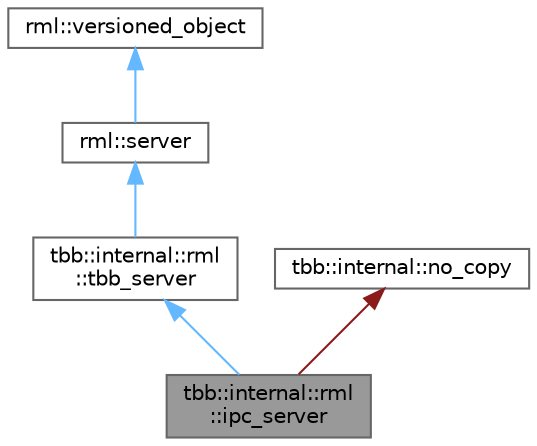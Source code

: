 digraph "tbb::internal::rml::ipc_server"
{
 // LATEX_PDF_SIZE
  bgcolor="transparent";
  edge [fontname=Helvetica,fontsize=10,labelfontname=Helvetica,labelfontsize=10];
  node [fontname=Helvetica,fontsize=10,shape=box,height=0.2,width=0.4];
  Node1 [id="Node000001",label="tbb::internal::rml\l::ipc_server",height=0.2,width=0.4,color="gray40", fillcolor="grey60", style="filled", fontcolor="black",tooltip=" "];
  Node2 -> Node1 [id="edge1_Node000001_Node000002",dir="back",color="steelblue1",style="solid",tooltip=" "];
  Node2 [id="Node000002",label="tbb::internal::rml\l::tbb_server",height=0.2,width=0.4,color="gray40", fillcolor="white", style="filled",URL="$classtbb_1_1internal_1_1rml_1_1tbb__server.html",tooltip="Represents a set of TBB worker threads provided by the server."];
  Node3 -> Node2 [id="edge2_Node000002_Node000003",dir="back",color="steelblue1",style="solid",tooltip=" "];
  Node3 [id="Node000003",label="rml::server",height=0.2,width=0.4,color="gray40", fillcolor="white", style="filled",URL="$classrml_1_1server.html",tooltip=" "];
  Node4 -> Node3 [id="edge3_Node000003_Node000004",dir="back",color="steelblue1",style="solid",tooltip=" "];
  Node4 [id="Node000004",label="rml::versioned_object",height=0.2,width=0.4,color="gray40", fillcolor="white", style="filled",URL="$classrml_1_1versioned__object.html",tooltip=" "];
  Node5 -> Node1 [id="edge4_Node000001_Node000005",dir="back",color="firebrick4",style="solid",tooltip=" "];
  Node5 [id="Node000005",label="tbb::internal::no_copy",height=0.2,width=0.4,color="gray40", fillcolor="white", style="filled",tooltip=" "];
}
